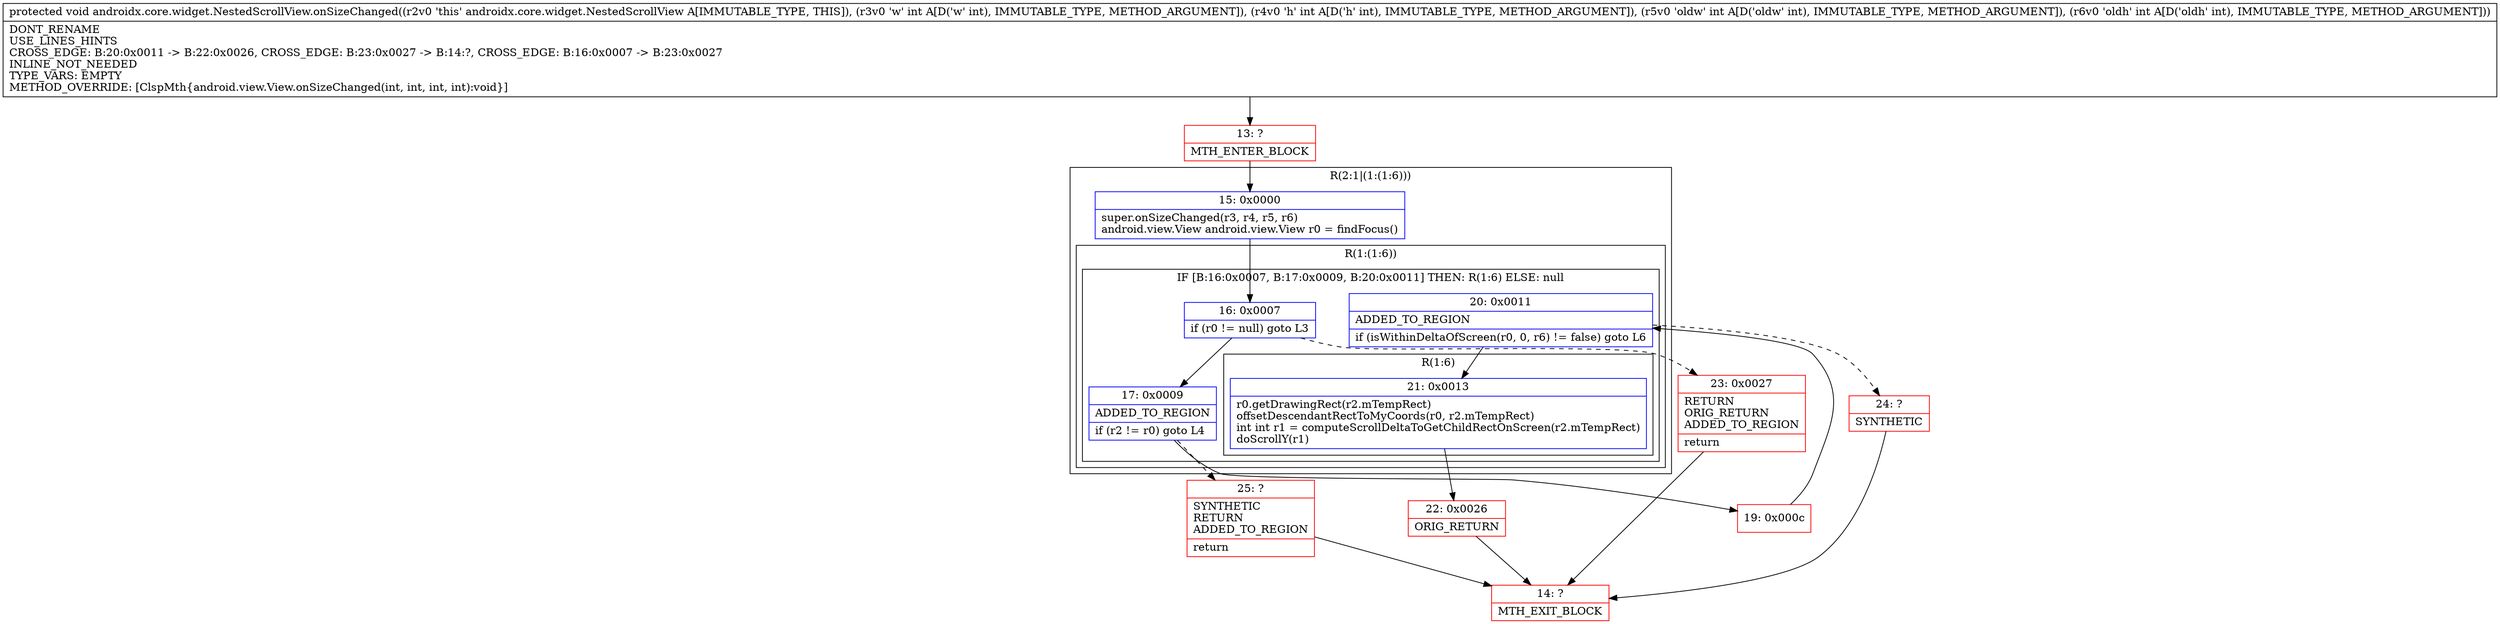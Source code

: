 digraph "CFG forandroidx.core.widget.NestedScrollView.onSizeChanged(IIII)V" {
subgraph cluster_Region_1832945173 {
label = "R(2:1|(1:(1:6)))";
node [shape=record,color=blue];
Node_15 [shape=record,label="{15\:\ 0x0000|super.onSizeChanged(r3, r4, r5, r6)\landroid.view.View android.view.View r0 = findFocus()\l}"];
subgraph cluster_Region_252251887 {
label = "R(1:(1:6))";
node [shape=record,color=blue];
subgraph cluster_IfRegion_105219641 {
label = "IF [B:16:0x0007, B:17:0x0009, B:20:0x0011] THEN: R(1:6) ELSE: null";
node [shape=record,color=blue];
Node_16 [shape=record,label="{16\:\ 0x0007|if (r0 != null) goto L3\l}"];
Node_17 [shape=record,label="{17\:\ 0x0009|ADDED_TO_REGION\l|if (r2 != r0) goto L4\l}"];
Node_20 [shape=record,label="{20\:\ 0x0011|ADDED_TO_REGION\l|if (isWithinDeltaOfScreen(r0, 0, r6) != false) goto L6\l}"];
subgraph cluster_Region_1355066650 {
label = "R(1:6)";
node [shape=record,color=blue];
Node_21 [shape=record,label="{21\:\ 0x0013|r0.getDrawingRect(r2.mTempRect)\loffsetDescendantRectToMyCoords(r0, r2.mTempRect)\lint int r1 = computeScrollDeltaToGetChildRectOnScreen(r2.mTempRect)\ldoScrollY(r1)\l}"];
}
}
}
}
Node_13 [shape=record,color=red,label="{13\:\ ?|MTH_ENTER_BLOCK\l}"];
Node_19 [shape=record,color=red,label="{19\:\ 0x000c}"];
Node_22 [shape=record,color=red,label="{22\:\ 0x0026|ORIG_RETURN\l}"];
Node_14 [shape=record,color=red,label="{14\:\ ?|MTH_EXIT_BLOCK\l}"];
Node_24 [shape=record,color=red,label="{24\:\ ?|SYNTHETIC\l}"];
Node_25 [shape=record,color=red,label="{25\:\ ?|SYNTHETIC\lRETURN\lADDED_TO_REGION\l|return\l}"];
Node_23 [shape=record,color=red,label="{23\:\ 0x0027|RETURN\lORIG_RETURN\lADDED_TO_REGION\l|return\l}"];
MethodNode[shape=record,label="{protected void androidx.core.widget.NestedScrollView.onSizeChanged((r2v0 'this' androidx.core.widget.NestedScrollView A[IMMUTABLE_TYPE, THIS]), (r3v0 'w' int A[D('w' int), IMMUTABLE_TYPE, METHOD_ARGUMENT]), (r4v0 'h' int A[D('h' int), IMMUTABLE_TYPE, METHOD_ARGUMENT]), (r5v0 'oldw' int A[D('oldw' int), IMMUTABLE_TYPE, METHOD_ARGUMENT]), (r6v0 'oldh' int A[D('oldh' int), IMMUTABLE_TYPE, METHOD_ARGUMENT]))  | DONT_RENAME\lUSE_LINES_HINTS\lCROSS_EDGE: B:20:0x0011 \-\> B:22:0x0026, CROSS_EDGE: B:23:0x0027 \-\> B:14:?, CROSS_EDGE: B:16:0x0007 \-\> B:23:0x0027\lINLINE_NOT_NEEDED\lTYPE_VARS: EMPTY\lMETHOD_OVERRIDE: [ClspMth\{android.view.View.onSizeChanged(int, int, int, int):void\}]\l}"];
MethodNode -> Node_13;Node_15 -> Node_16;
Node_16 -> Node_17;
Node_16 -> Node_23[style=dashed];
Node_17 -> Node_19;
Node_17 -> Node_25[style=dashed];
Node_20 -> Node_21;
Node_20 -> Node_24[style=dashed];
Node_21 -> Node_22;
Node_13 -> Node_15;
Node_19 -> Node_20;
Node_22 -> Node_14;
Node_24 -> Node_14;
Node_25 -> Node_14;
Node_23 -> Node_14;
}

